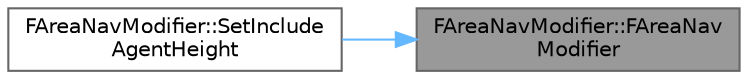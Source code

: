 digraph "FAreaNavModifier::FAreaNavModifier"
{
 // INTERACTIVE_SVG=YES
 // LATEX_PDF_SIZE
  bgcolor="transparent";
  edge [fontname=Helvetica,fontsize=10,labelfontname=Helvetica,labelfontsize=10];
  node [fontname=Helvetica,fontsize=10,shape=box,height=0.2,width=0.4];
  rankdir="RL";
  Node1 [id="Node000001",label="FAreaNavModifier::FAreaNav\lModifier",height=0.2,width=0.4,color="gray40", fillcolor="grey60", style="filled", fontcolor="black",tooltip=" "];
  Node1 -> Node2 [id="edge1_Node000001_Node000002",dir="back",color="steelblue1",style="solid",tooltip=" "];
  Node2 [id="Node000002",label="FAreaNavModifier::SetInclude\lAgentHeight",height=0.2,width=0.4,color="grey40", fillcolor="white", style="filled",URL="$dc/d50/structFAreaNavModifier.html#a172af7d246414f763f736d2afceb78cf",tooltip=" "];
}

